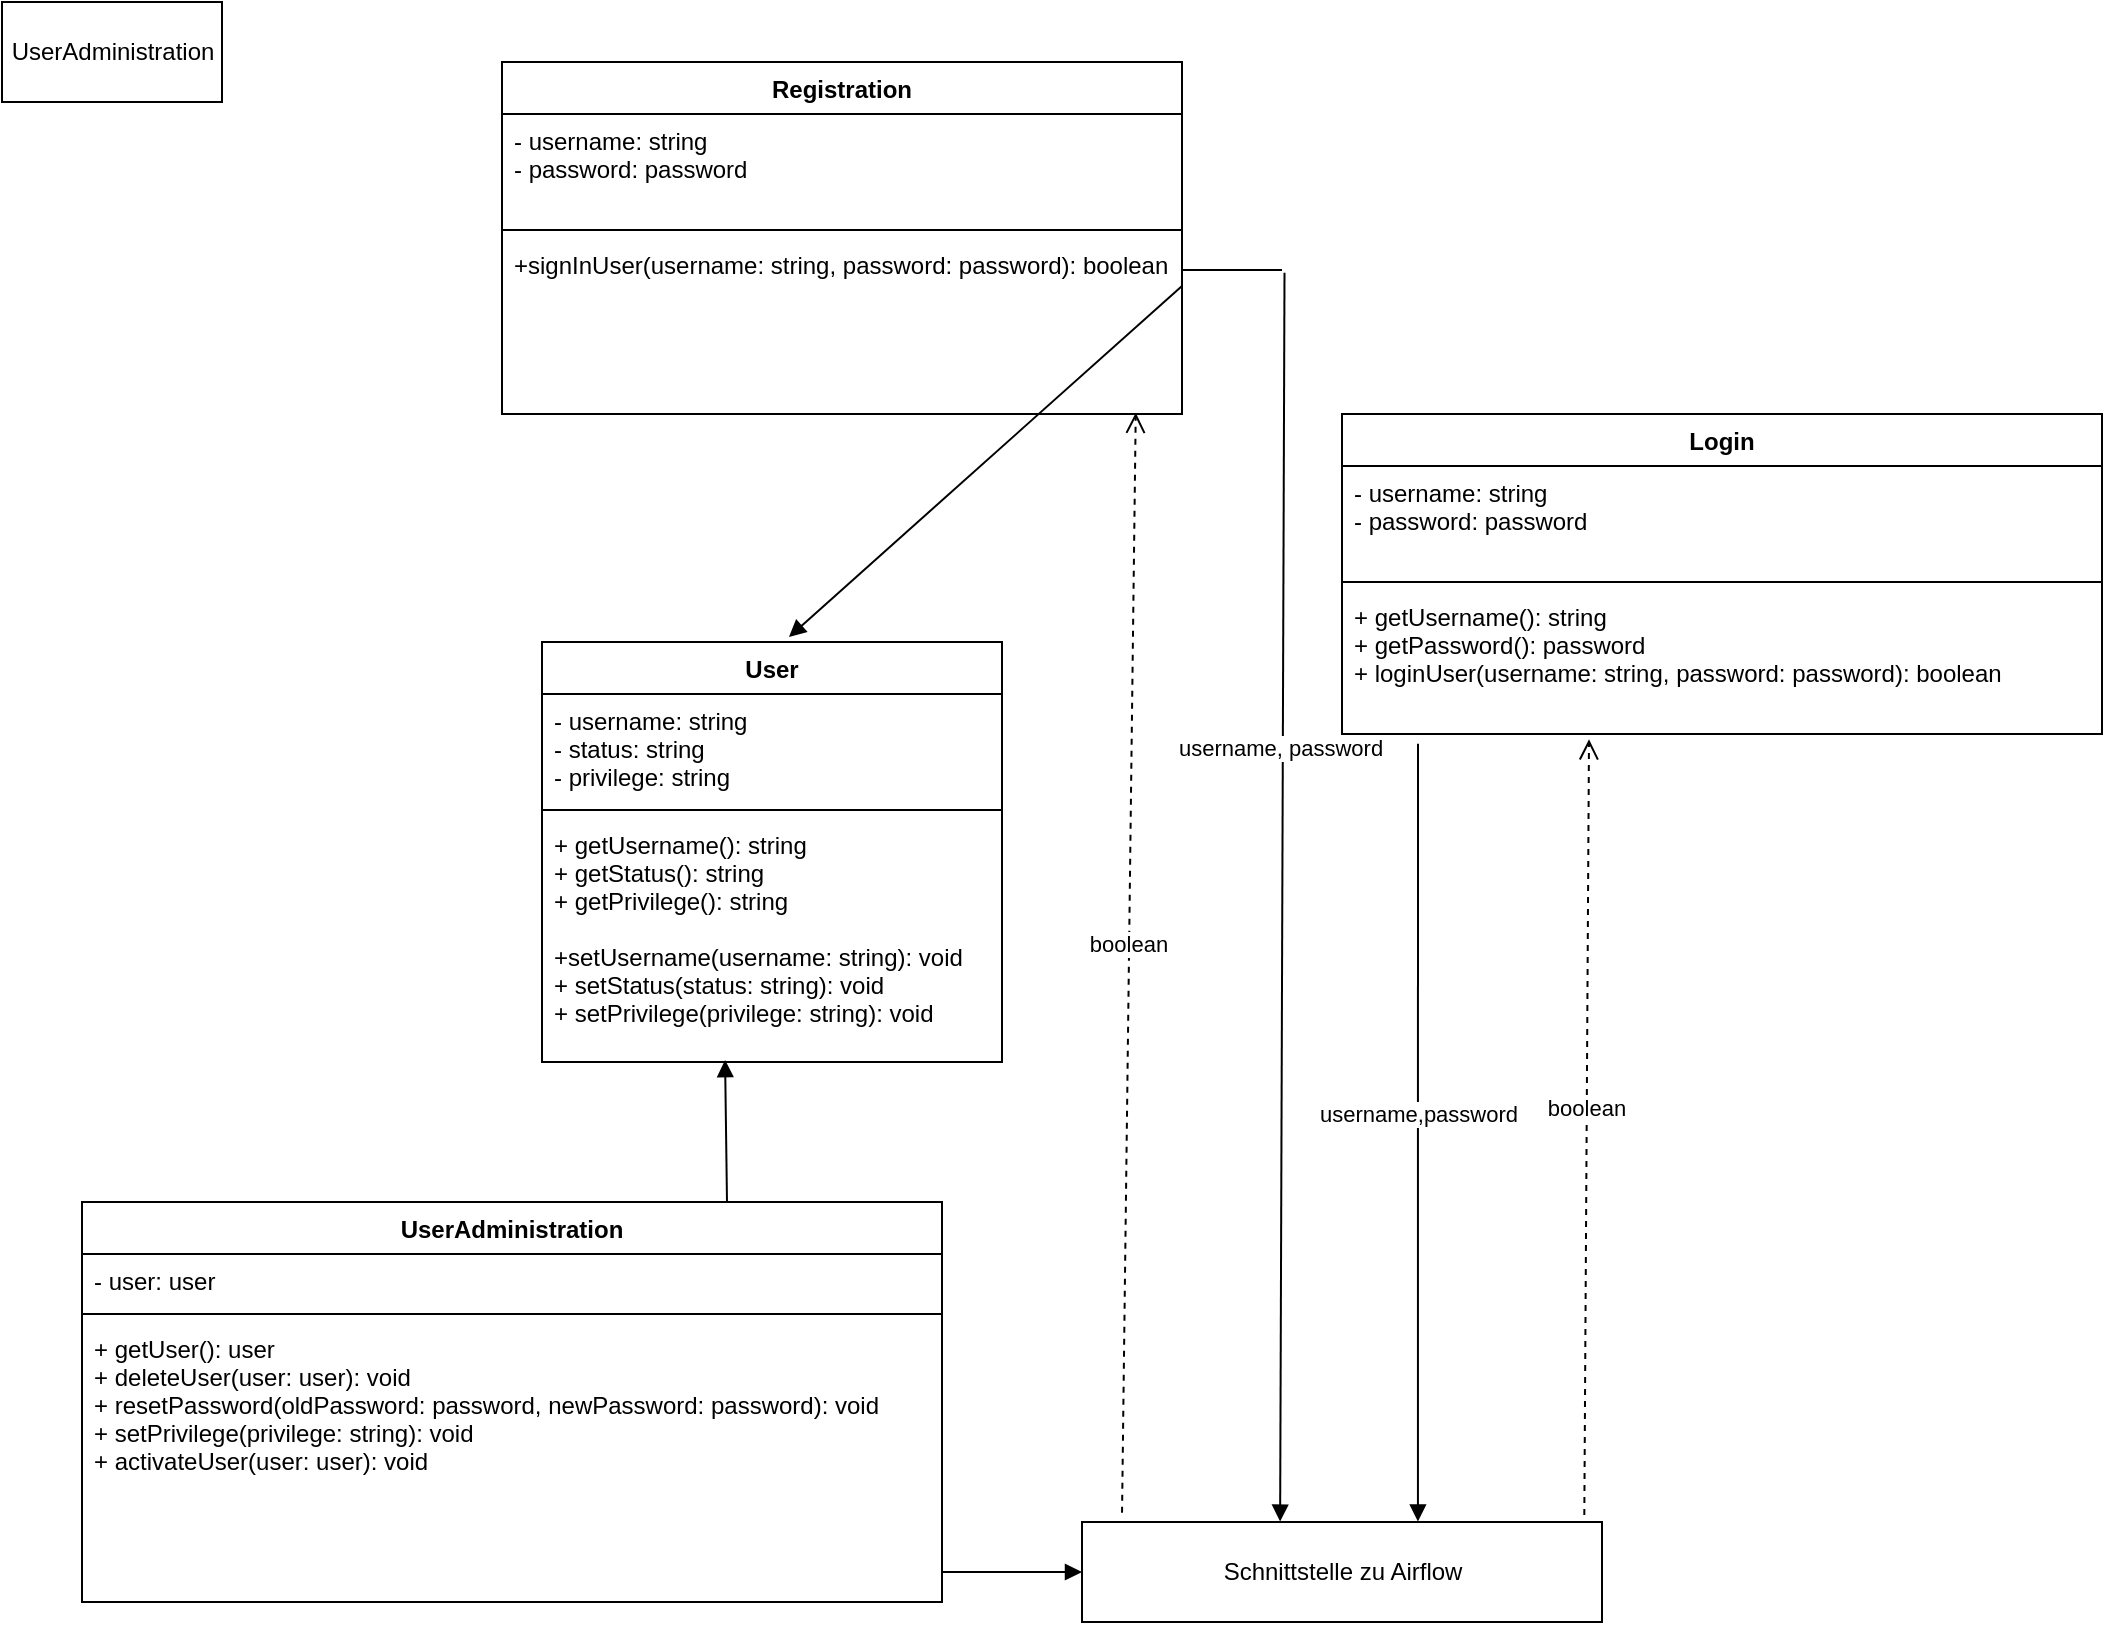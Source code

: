 <mxfile version="15.9.4" type="device"><diagram id="C5RBs43oDa-KdzZeNtuy" name="Page-1"><mxGraphModel dx="1589" dy="868" grid="1" gridSize="10" guides="1" tooltips="1" connect="1" arrows="1" fold="1" page="1" pageScale="1" pageWidth="827" pageHeight="1169" math="0" shadow="0"><root><mxCell id="WIyWlLk6GJQsqaUBKTNV-0"/><mxCell id="WIyWlLk6GJQsqaUBKTNV-1" parent="WIyWlLk6GJQsqaUBKTNV-0"/><mxCell id="eg1KCGDqvAjLEReGVZbx-44" value="User" style="swimlane;fontStyle=1;align=center;verticalAlign=top;childLayout=stackLayout;horizontal=1;startSize=26;horizontalStack=0;resizeParent=1;resizeParentMax=0;resizeLast=0;collapsible=1;marginBottom=0;" vertex="1" parent="WIyWlLk6GJQsqaUBKTNV-1"><mxGeometry x="270" y="360" width="230" height="210" as="geometry"/></mxCell><mxCell id="eg1KCGDqvAjLEReGVZbx-45" value="- username: string&#10;- status: string&#10;- privilege: string" style="text;strokeColor=none;fillColor=none;align=left;verticalAlign=top;spacingLeft=4;spacingRight=4;overflow=hidden;rotatable=0;points=[[0,0.5],[1,0.5]];portConstraint=eastwest;" vertex="1" parent="eg1KCGDqvAjLEReGVZbx-44"><mxGeometry y="26" width="230" height="54" as="geometry"/></mxCell><mxCell id="eg1KCGDqvAjLEReGVZbx-46" value="" style="line;strokeWidth=1;fillColor=none;align=left;verticalAlign=middle;spacingTop=-1;spacingLeft=3;spacingRight=3;rotatable=0;labelPosition=right;points=[];portConstraint=eastwest;" vertex="1" parent="eg1KCGDqvAjLEReGVZbx-44"><mxGeometry y="80" width="230" height="8" as="geometry"/></mxCell><mxCell id="eg1KCGDqvAjLEReGVZbx-47" value="+ getUsername(): string&#10;+ getStatus(): string&#10;+ getPrivilege(): string&#10;&#10;+setUsername(username: string): void&#10;+ setStatus(status: string): void&#10;+ setPrivilege(privilege: string): void" style="text;strokeColor=none;fillColor=none;align=left;verticalAlign=top;spacingLeft=4;spacingRight=4;overflow=hidden;rotatable=0;points=[[0,0.5],[1,0.5]];portConstraint=eastwest;" vertex="1" parent="eg1KCGDqvAjLEReGVZbx-44"><mxGeometry y="88" width="230" height="122" as="geometry"/></mxCell><mxCell id="eg1KCGDqvAjLEReGVZbx-48" value="" style="html=1;verticalAlign=bottom;endArrow=block;rounded=0;exitX=1;exitY=0.273;exitDx=0;exitDy=0;exitPerimeter=0;entryX=0.537;entryY=-0.012;entryDx=0;entryDy=0;entryPerimeter=0;" edge="1" parent="WIyWlLk6GJQsqaUBKTNV-1" source="eg1KCGDqvAjLEReGVZbx-52" target="eg1KCGDqvAjLEReGVZbx-44"><mxGeometry width="80" relative="1" as="geometry"><mxPoint x="830" y="330" as="sourcePoint"/><mxPoint x="910" y="330" as="targetPoint"/></mxGeometry></mxCell><mxCell id="eg1KCGDqvAjLEReGVZbx-49" value="Registration" style="swimlane;fontStyle=1;align=center;verticalAlign=top;childLayout=stackLayout;horizontal=1;startSize=26;horizontalStack=0;resizeParent=1;resizeParentMax=0;resizeLast=0;collapsible=1;marginBottom=0;" vertex="1" parent="WIyWlLk6GJQsqaUBKTNV-1"><mxGeometry x="250" y="70" width="340" height="176" as="geometry"/></mxCell><mxCell id="eg1KCGDqvAjLEReGVZbx-50" value="- username: string&#10;- password: password" style="text;strokeColor=none;fillColor=none;align=left;verticalAlign=top;spacingLeft=4;spacingRight=4;overflow=hidden;rotatable=0;points=[[0,0.5],[1,0.5]];portConstraint=eastwest;" vertex="1" parent="eg1KCGDqvAjLEReGVZbx-49"><mxGeometry y="26" width="340" height="54" as="geometry"/></mxCell><mxCell id="eg1KCGDqvAjLEReGVZbx-51" value="" style="line;strokeWidth=1;fillColor=none;align=left;verticalAlign=middle;spacingTop=-1;spacingLeft=3;spacingRight=3;rotatable=0;labelPosition=right;points=[];portConstraint=eastwest;" vertex="1" parent="eg1KCGDqvAjLEReGVZbx-49"><mxGeometry y="80" width="340" height="8" as="geometry"/></mxCell><mxCell id="eg1KCGDqvAjLEReGVZbx-52" value="+signInUser(username: string, password: password): boolean" style="text;strokeColor=none;fillColor=none;align=left;verticalAlign=top;spacingLeft=4;spacingRight=4;overflow=hidden;rotatable=0;points=[[0,0.5],[1,0.5]];portConstraint=eastwest;" vertex="1" parent="eg1KCGDqvAjLEReGVZbx-49"><mxGeometry y="88" width="340" height="88" as="geometry"/></mxCell><mxCell id="eg1KCGDqvAjLEReGVZbx-57" value="Schnittstelle zu Airflow" style="html=1;" vertex="1" parent="WIyWlLk6GJQsqaUBKTNV-1"><mxGeometry x="540" y="800" width="260" height="50" as="geometry"/></mxCell><mxCell id="eg1KCGDqvAjLEReGVZbx-58" value="" style="html=1;verticalAlign=bottom;endArrow=block;rounded=0;entryX=0.381;entryY=-0.004;entryDx=0;entryDy=0;entryPerimeter=0;exitX=1.025;exitY=0.668;exitDx=0;exitDy=0;exitPerimeter=0;" edge="1" parent="WIyWlLk6GJQsqaUBKTNV-1" source="eg1KCGDqvAjLEReGVZbx-69" target="eg1KCGDqvAjLEReGVZbx-57"><mxGeometry width="80" relative="1" as="geometry"><mxPoint x="639" y="180" as="sourcePoint"/><mxPoint x="640" y="750" as="targetPoint"/></mxGeometry></mxCell><mxCell id="eg1KCGDqvAjLEReGVZbx-68" value="username, password" style="edgeLabel;html=1;align=center;verticalAlign=middle;resizable=0;points=[];" vertex="1" connectable="0" parent="eg1KCGDqvAjLEReGVZbx-58"><mxGeometry x="0.028" y="1" relative="1" as="geometry"><mxPoint x="-2" y="-84" as="offset"/></mxGeometry></mxCell><mxCell id="eg1KCGDqvAjLEReGVZbx-59" value="Login" style="swimlane;fontStyle=1;align=center;verticalAlign=top;childLayout=stackLayout;horizontal=1;startSize=26;horizontalStack=0;resizeParent=1;resizeParentMax=0;resizeLast=0;collapsible=1;marginBottom=0;" vertex="1" parent="WIyWlLk6GJQsqaUBKTNV-1"><mxGeometry x="670" y="246" width="380" height="160" as="geometry"/></mxCell><mxCell id="eg1KCGDqvAjLEReGVZbx-60" value="- username: string&#10;- password: password" style="text;strokeColor=none;fillColor=none;align=left;verticalAlign=top;spacingLeft=4;spacingRight=4;overflow=hidden;rotatable=0;points=[[0,0.5],[1,0.5]];portConstraint=eastwest;" vertex="1" parent="eg1KCGDqvAjLEReGVZbx-59"><mxGeometry y="26" width="380" height="54" as="geometry"/></mxCell><mxCell id="eg1KCGDqvAjLEReGVZbx-61" value="" style="line;strokeWidth=1;fillColor=none;align=left;verticalAlign=middle;spacingTop=-1;spacingLeft=3;spacingRight=3;rotatable=0;labelPosition=right;points=[];portConstraint=eastwest;" vertex="1" parent="eg1KCGDqvAjLEReGVZbx-59"><mxGeometry y="80" width="380" height="8" as="geometry"/></mxCell><mxCell id="eg1KCGDqvAjLEReGVZbx-62" value="+ getUsername(): string&#10;+ getPassword(): password&#10;+ loginUser(username: string, password: password): boolean" style="text;strokeColor=none;fillColor=none;align=left;verticalAlign=top;spacingLeft=4;spacingRight=4;overflow=hidden;rotatable=0;points=[[0,0.5],[1,0.5]];portConstraint=eastwest;" vertex="1" parent="eg1KCGDqvAjLEReGVZbx-59"><mxGeometry y="88" width="380" height="72" as="geometry"/></mxCell><mxCell id="eg1KCGDqvAjLEReGVZbx-65" value="username,password" style="html=1;verticalAlign=bottom;endArrow=block;rounded=0;exitX=0.1;exitY=1.068;exitDx=0;exitDy=0;exitPerimeter=0;entryX=0.646;entryY=-0.004;entryDx=0;entryDy=0;entryPerimeter=0;" edge="1" parent="WIyWlLk6GJQsqaUBKTNV-1" source="eg1KCGDqvAjLEReGVZbx-62" target="eg1KCGDqvAjLEReGVZbx-57"><mxGeometry width="80" relative="1" as="geometry"><mxPoint x="750" y="520" as="sourcePoint"/><mxPoint x="830" y="520" as="targetPoint"/></mxGeometry></mxCell><mxCell id="eg1KCGDqvAjLEReGVZbx-66" value="boolean" style="html=1;verticalAlign=bottom;endArrow=open;dashed=1;endSize=8;rounded=0;entryX=0.325;entryY=1.037;entryDx=0;entryDy=0;entryPerimeter=0;exitX=0.966;exitY=-0.071;exitDx=0;exitDy=0;exitPerimeter=0;" edge="1" parent="WIyWlLk6GJQsqaUBKTNV-1" source="eg1KCGDqvAjLEReGVZbx-57" target="eg1KCGDqvAjLEReGVZbx-62"><mxGeometry relative="1" as="geometry"><mxPoint x="680" y="440" as="sourcePoint"/><mxPoint x="600" y="440" as="targetPoint"/></mxGeometry></mxCell><mxCell id="eg1KCGDqvAjLEReGVZbx-67" value="boolean" style="html=1;verticalAlign=bottom;endArrow=open;dashed=1;endSize=8;rounded=0;entryX=0.932;entryY=0.993;entryDx=0;entryDy=0;entryPerimeter=0;exitX=0.077;exitY=-0.093;exitDx=0;exitDy=0;exitPerimeter=0;" edge="1" parent="WIyWlLk6GJQsqaUBKTNV-1" source="eg1KCGDqvAjLEReGVZbx-57" target="eg1KCGDqvAjLEReGVZbx-52"><mxGeometry relative="1" as="geometry"><mxPoint x="680" y="440" as="sourcePoint"/><mxPoint x="600" y="440" as="targetPoint"/><Array as="points"/></mxGeometry></mxCell><mxCell id="eg1KCGDqvAjLEReGVZbx-69" value="" style="line;strokeWidth=1;fillColor=none;align=left;verticalAlign=middle;spacingTop=-1;spacingLeft=3;spacingRight=3;rotatable=0;labelPosition=right;points=[];portConstraint=eastwest;" vertex="1" parent="WIyWlLk6GJQsqaUBKTNV-1"><mxGeometry x="590" y="170" width="50" height="8" as="geometry"/></mxCell><mxCell id="eg1KCGDqvAjLEReGVZbx-70" value="UserAdministration" style="swimlane;fontStyle=1;align=center;verticalAlign=top;childLayout=stackLayout;horizontal=1;startSize=26;horizontalStack=0;resizeParent=1;resizeParentMax=0;resizeLast=0;collapsible=1;marginBottom=0;" vertex="1" parent="WIyWlLk6GJQsqaUBKTNV-1"><mxGeometry x="40" y="640" width="430" height="200" as="geometry"/></mxCell><mxCell id="eg1KCGDqvAjLEReGVZbx-71" value="- user: user" style="text;strokeColor=none;fillColor=none;align=left;verticalAlign=top;spacingLeft=4;spacingRight=4;overflow=hidden;rotatable=0;points=[[0,0.5],[1,0.5]];portConstraint=eastwest;" vertex="1" parent="eg1KCGDqvAjLEReGVZbx-70"><mxGeometry y="26" width="430" height="26" as="geometry"/></mxCell><mxCell id="eg1KCGDqvAjLEReGVZbx-72" value="" style="line;strokeWidth=1;fillColor=none;align=left;verticalAlign=middle;spacingTop=-1;spacingLeft=3;spacingRight=3;rotatable=0;labelPosition=right;points=[];portConstraint=eastwest;" vertex="1" parent="eg1KCGDqvAjLEReGVZbx-70"><mxGeometry y="52" width="430" height="8" as="geometry"/></mxCell><mxCell id="eg1KCGDqvAjLEReGVZbx-73" value="+ getUser(): user&#10;+ deleteUser(user: user): void&#10;+ resetPassword(oldPassword: password, newPassword: password): void&#10;+ setPrivilege(privilege: string): void&#10;+ activateUser(user: user): void&#10;" style="text;strokeColor=none;fillColor=none;align=left;verticalAlign=top;spacingLeft=4;spacingRight=4;overflow=hidden;rotatable=0;points=[[0,0.5],[1,0.5]];portConstraint=eastwest;" vertex="1" parent="eg1KCGDqvAjLEReGVZbx-70"><mxGeometry y="60" width="430" height="140" as="geometry"/></mxCell><mxCell id="eg1KCGDqvAjLEReGVZbx-74" value="" style="html=1;verticalAlign=bottom;endArrow=block;rounded=0;exitX=0.75;exitY=0;exitDx=0;exitDy=0;entryX=0.398;entryY=0.992;entryDx=0;entryDy=0;entryPerimeter=0;" edge="1" parent="WIyWlLk6GJQsqaUBKTNV-1" source="eg1KCGDqvAjLEReGVZbx-70" target="eg1KCGDqvAjLEReGVZbx-47"><mxGeometry width="80" relative="1" as="geometry"><mxPoint x="660" y="580" as="sourcePoint"/><mxPoint x="740" y="580" as="targetPoint"/></mxGeometry></mxCell><mxCell id="eg1KCGDqvAjLEReGVZbx-75" value="" style="html=1;verticalAlign=bottom;endArrow=block;rounded=0;entryX=0;entryY=0.5;entryDx=0;entryDy=0;" edge="1" parent="WIyWlLk6GJQsqaUBKTNV-1" target="eg1KCGDqvAjLEReGVZbx-57"><mxGeometry x="0.25" y="10" width="80" relative="1" as="geometry"><mxPoint x="470" y="825" as="sourcePoint"/><mxPoint x="510" y="900" as="targetPoint"/><mxPoint as="offset"/></mxGeometry></mxCell><mxCell id="eg1KCGDqvAjLEReGVZbx-76" value="UserAdministration" style="html=1;" vertex="1" parent="WIyWlLk6GJQsqaUBKTNV-1"><mxGeometry y="40" width="110" height="50" as="geometry"/></mxCell></root></mxGraphModel></diagram></mxfile>
